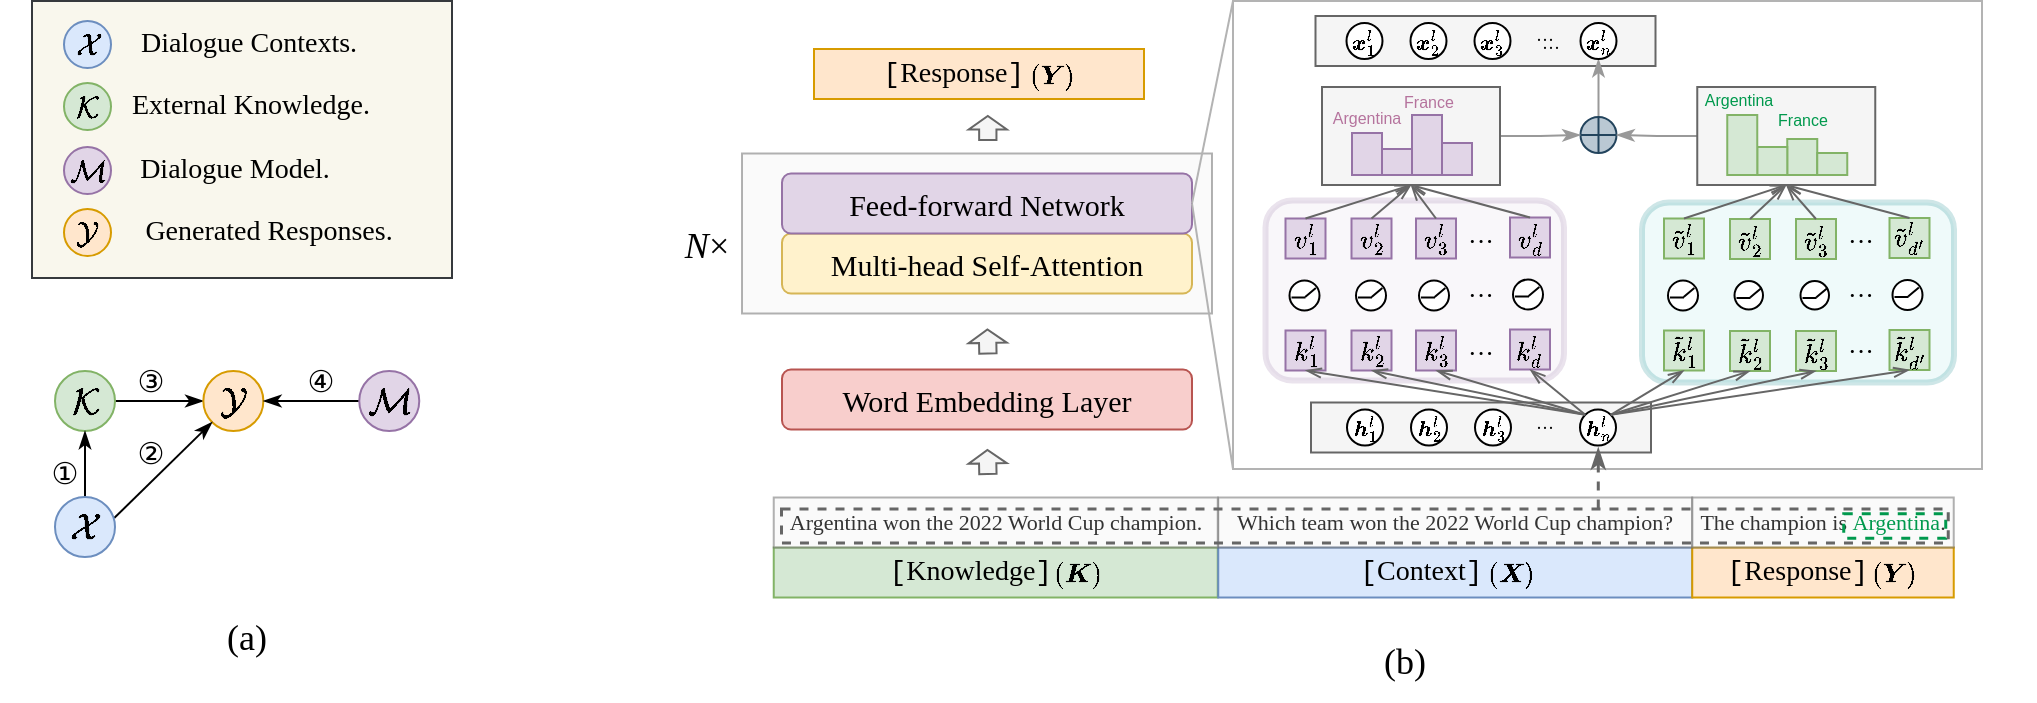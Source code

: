 <mxfile version="21.6.9" type="github">
  <diagram id="rGnRi5jYEAo9KuGM_sZk" name="Page-1">
    <mxGraphModel dx="1060" dy="713" grid="1" gridSize="10" guides="1" tooltips="1" connect="1" arrows="1" fold="1" page="1" pageScale="1" pageWidth="850" pageHeight="1100" math="1" shadow="0">
      <root>
        <mxCell id="0" />
        <mxCell id="1" parent="0" />
        <mxCell id="GQHEzxmw2uMpqQWXIb2g-68" value="" style="rounded=0;whiteSpace=wrap;html=1;fontSize=9;fillColor=#f5f5f5;fontColor=#333333;strokeColor=#666666;" parent="1" vertex="1">
          <mxGeometry x="809.75" y="649" width="170" height="25" as="geometry" />
        </mxCell>
        <mxCell id="1AHJtD8_qgkJWAqxRs4a-183" value="" style="rounded=0;whiteSpace=wrap;html=1;strokeWidth=1;fontFamily=Verdana;fontSize=14;fillColor=none;strokeColor=#B3B3B3;" parent="1" vertex="1">
          <mxGeometry x="768.5" y="641.5" width="374.5" height="234" as="geometry" />
        </mxCell>
        <mxCell id="o2bls5Q18p_dxOcrF1qy-60" value="" style="rounded=1;whiteSpace=wrap;html=1;fontSize=13;fillColor=#e1d5e7;strokeColor=#9673a6;opacity=20;strokeWidth=3;" parent="1" vertex="1">
          <mxGeometry x="784.75" y="741.25" width="149.25" height="90" as="geometry" />
        </mxCell>
        <mxCell id="-v3OjjnUW8kFr06Bp0UY-3" value="" style="rounded=1;whiteSpace=wrap;html=1;fontSize=13;fillColor=#b0e3e6;strokeColor=#0e8088;opacity=20;strokeWidth=3;" parent="1" vertex="1">
          <mxGeometry x="973" y="742.25" width="156" height="90" as="geometry" />
        </mxCell>
        <mxCell id="1AHJtD8_qgkJWAqxRs4a-296" value="" style="rounded=0;whiteSpace=wrap;html=1;strokeWidth=1;fontFamily=Times New Roman;fontSize=15;fillColor=#f9f7ed;strokeColor=#36393d;" parent="1" vertex="1">
          <mxGeometry x="168" y="641.5" width="210" height="138.5" as="geometry" />
        </mxCell>
        <mxCell id="1AHJtD8_qgkJWAqxRs4a-61" style="edgeStyle=none;rounded=0;orthogonalLoop=1;jettySize=auto;html=1;exitX=1;exitY=0.5;exitDx=0;exitDy=0;entryX=0;entryY=0.5;entryDx=0;entryDy=0;endArrow=classicThin;endFill=1;fontSize=17;" parent="1" source="1AHJtD8_qgkJWAqxRs4a-62" target="1AHJtD8_qgkJWAqxRs4a-63" edge="1">
          <mxGeometry relative="1" as="geometry" />
        </mxCell>
        <mxCell id="1AHJtD8_qgkJWAqxRs4a-62" value="$$\mathcal K$$" style="ellipse;whiteSpace=wrap;html=1;aspect=fixed;fontSize=18;fontFamily=Times New Roman;fontStyle=1;fillColor=#d5e8d4;strokeColor=#82b366;" parent="1" vertex="1">
          <mxGeometry x="179.5" y="826.5" width="30" height="30" as="geometry" />
        </mxCell>
        <mxCell id="1AHJtD8_qgkJWAqxRs4a-63" value="$$\mathcal Y$$" style="ellipse;whiteSpace=wrap;html=1;aspect=fixed;fontSize=18;fontFamily=Times New Roman;fontStyle=1;fillColor=#ffe6cc;strokeColor=#d79b00;" parent="1" vertex="1">
          <mxGeometry x="253.68" y="826.5" width="30" height="30" as="geometry" />
        </mxCell>
        <mxCell id="1AHJtD8_qgkJWAqxRs4a-64" style="edgeStyle=none;rounded=0;orthogonalLoop=1;jettySize=auto;html=1;exitX=0;exitY=0.5;exitDx=0;exitDy=0;entryX=1;entryY=0.5;entryDx=0;entryDy=0;endArrow=classicThin;endFill=1;fontSize=17;strokeColor=#000000;" parent="1" source="1AHJtD8_qgkJWAqxRs4a-65" target="1AHJtD8_qgkJWAqxRs4a-63" edge="1">
          <mxGeometry relative="1" as="geometry" />
        </mxCell>
        <mxCell id="1AHJtD8_qgkJWAqxRs4a-65" value="$$\mathcal M$$" style="ellipse;whiteSpace=wrap;html=1;aspect=fixed;fontSize=18;fontFamily=Times New Roman;fontStyle=1;fillColor=#e1d5e7;strokeColor=#9673a6;" parent="1" vertex="1">
          <mxGeometry x="331.63" y="826.5" width="30" height="30" as="geometry" />
        </mxCell>
        <mxCell id="1AHJtD8_qgkJWAqxRs4a-66" style="rounded=0;orthogonalLoop=1;jettySize=auto;html=1;exitX=0.987;exitY=0.351;exitDx=0;exitDy=0;entryX=0;entryY=1;entryDx=0;entryDy=0;endArrow=classicThin;endFill=1;exitPerimeter=0;fontSize=17;" parent="1" source="1AHJtD8_qgkJWAqxRs4a-68" target="1AHJtD8_qgkJWAqxRs4a-63" edge="1">
          <mxGeometry relative="1" as="geometry" />
        </mxCell>
        <mxCell id="1AHJtD8_qgkJWAqxRs4a-67" style="edgeStyle=none;rounded=0;orthogonalLoop=1;jettySize=auto;html=1;exitX=0.5;exitY=0;exitDx=0;exitDy=0;entryX=0.5;entryY=1;entryDx=0;entryDy=0;fontFamily=Georgia;fontSize=17;endArrow=classicThin;endFill=1;fontColor=#FF0000;strokeColor=#000000;" parent="1" source="1AHJtD8_qgkJWAqxRs4a-68" target="1AHJtD8_qgkJWAqxRs4a-62" edge="1">
          <mxGeometry relative="1" as="geometry" />
        </mxCell>
        <mxCell id="1AHJtD8_qgkJWAqxRs4a-68" value="$$\mathcal X$$" style="ellipse;whiteSpace=wrap;html=1;aspect=fixed;fontSize=18;fontFamily=Times New Roman;fontStyle=1;fillColor=#dae8fc;strokeColor=#6c8ebf;" parent="1" vertex="1">
          <mxGeometry x="179.5" y="889.5" width="30" height="30" as="geometry" />
        </mxCell>
        <mxCell id="1AHJtD8_qgkJWAqxRs4a-184" value="" style="rounded=0;whiteSpace=wrap;html=1;shadow=0;glass=0;sketch=0;fillColor=#f5f5f5;fontFamily=Georgia;fontColor=#333333;strokeColor=#666666;opacity=50;strokeWidth=1;" parent="1" vertex="1">
          <mxGeometry x="523" y="717.75" width="235" height="80" as="geometry" />
        </mxCell>
        <mxCell id="1AHJtD8_qgkJWAqxRs4a-185" value="&lt;font style=&quot;font-size: 15px;&quot;&gt;Multi-head Self-Attention&lt;/font&gt;" style="rounded=1;whiteSpace=wrap;html=1;fillColor=#fff2cc;strokeColor=#d6b656;fontSize=15;fontFamily=Tahoma;" parent="1" vertex="1">
          <mxGeometry x="543" y="757.75" width="205" height="30" as="geometry" />
        </mxCell>
        <mxCell id="1AHJtD8_qgkJWAqxRs4a-191" value="&lt;font style=&quot;font-size: 18px;&quot;&gt;&lt;i&gt;N&lt;/i&gt;×&lt;/font&gt;" style="text;html=1;align=center;verticalAlign=middle;resizable=0;points=[];autosize=1;strokeColor=none;fontFamily=Georgia;fontSize=18;" parent="1" vertex="1">
          <mxGeometry x="480" y="744.25" width="50" height="40" as="geometry" />
        </mxCell>
        <mxCell id="1AHJtD8_qgkJWAqxRs4a-194" value="&lt;font style=&quot;font-size: 15px;&quot;&gt;Feed-forward Network&lt;/font&gt;" style="rounded=1;whiteSpace=wrap;html=1;fillColor=#e1d5e7;strokeColor=#9673a6;fontSize=15;fontFamily=Tahoma;" parent="1" vertex="1">
          <mxGeometry x="543" y="727.75" width="205" height="30" as="geometry" />
        </mxCell>
        <mxCell id="1AHJtD8_qgkJWAqxRs4a-195" value="" style="endArrow=none;html=1;rounded=0;fontFamily=Times New Roman;fontSize=17;exitX=1;exitY=0.5;exitDx=0;exitDy=0;strokeColor=#B3B3B3;entryX=0;entryY=0;entryDx=0;entryDy=0;" parent="1" source="1AHJtD8_qgkJWAqxRs4a-194" target="1AHJtD8_qgkJWAqxRs4a-183" edge="1">
          <mxGeometry width="50" height="50" relative="1" as="geometry">
            <mxPoint x="695" y="743.5" as="sourcePoint" />
            <mxPoint x="760" y="624.75" as="targetPoint" />
          </mxGeometry>
        </mxCell>
        <mxCell id="1AHJtD8_qgkJWAqxRs4a-197" value="&lt;font face=&quot;Verdana&quot; style=&quot;font-size: 13px;&quot;&gt;···&lt;/font&gt;" style="text;html=1;align=center;verticalAlign=middle;resizable=0;points=[];autosize=1;strokeColor=none;fillColor=none;fontSize=13;fontFamily=Courier New;" parent="1" vertex="1">
          <mxGeometry x="872" y="747.25" width="40" height="30" as="geometry" />
        </mxCell>
        <mxCell id="1AHJtD8_qgkJWAqxRs4a-198" value="&lt;font face=&quot;Verdana&quot; style=&quot;font-size: 13px;&quot;&gt;···&lt;/font&gt;" style="text;html=1;align=center;verticalAlign=middle;resizable=0;points=[];autosize=1;strokeColor=none;fillColor=none;fontSize=13;fontFamily=Courier New;" parent="1" vertex="1">
          <mxGeometry x="872" y="774.25" width="40" height="30" as="geometry" />
        </mxCell>
        <mxCell id="1AHJtD8_qgkJWAqxRs4a-199" value="&lt;font face=&quot;Verdana&quot; style=&quot;font-size: 13px;&quot;&gt;···&lt;/font&gt;" style="text;html=1;align=center;verticalAlign=middle;resizable=0;points=[];autosize=1;strokeColor=none;fillColor=none;fontSize=13;fontFamily=Courier New;" parent="1" vertex="1">
          <mxGeometry x="872" y="803.25" width="40" height="30" as="geometry" />
        </mxCell>
        <mxCell id="1AHJtD8_qgkJWAqxRs4a-200" value="&lt;span style=&quot;font-size: 13px;&quot;&gt;&lt;font style=&quot;font-size: 13px;&quot;&gt;$$v^l_1$$&lt;/font&gt;&lt;/span&gt;" style="rounded=0;whiteSpace=wrap;html=1;fontFamily=Times New Roman;fontSize=13;fillColor=#e1d5e7;strokeColor=#9673a6;" parent="1" vertex="1">
          <mxGeometry x="794.75" y="750.25" width="20" height="20" as="geometry" />
        </mxCell>
        <mxCell id="1AHJtD8_qgkJWAqxRs4a-201" value="&lt;font style=&quot;font-size: 13px;&quot;&gt;$$k^l_1$$&lt;/font&gt;" style="rounded=0;whiteSpace=wrap;html=1;fontFamily=Times New Roman;fontSize=13;fillColor=#e1d5e7;strokeColor=#9673a6;" parent="1" vertex="1">
          <mxGeometry x="794.75" y="806.25" width="20" height="20" as="geometry" />
        </mxCell>
        <mxCell id="1AHJtD8_qgkJWAqxRs4a-203" value="" style="ellipse;whiteSpace=wrap;html=1;aspect=fixed;fontFamily=Times New Roman;fontSize=13;" parent="1" vertex="1">
          <mxGeometry x="796.75" y="781.25" width="15" height="15" as="geometry" />
        </mxCell>
        <mxCell id="1AHJtD8_qgkJWAqxRs4a-204" value="" style="line;strokeWidth=1;html=1;fontFamily=Times New Roman;fontSize=13;fillColor=none;" parent="1" vertex="1">
          <mxGeometry x="797.75" y="784.75" width="7" height="10" as="geometry" />
        </mxCell>
        <mxCell id="1AHJtD8_qgkJWAqxRs4a-205" value="" style="line;strokeWidth=1;html=1;fontFamily=Times New Roman;fontSize=13;fillColor=none;rotation=-40;" parent="1" vertex="1">
          <mxGeometry x="803.75" y="783.75" width="7" height="7" as="geometry" />
        </mxCell>
        <mxCell id="1AHJtD8_qgkJWAqxRs4a-206" value="&lt;span style=&quot;font-size: 13px;&quot;&gt;&lt;font style=&quot;font-size: 13px;&quot;&gt;$$v^l_2$$&lt;/font&gt;&lt;/span&gt;" style="rounded=0;whiteSpace=wrap;html=1;fontFamily=Times New Roman;fontSize=13;fillColor=#e1d5e7;strokeColor=#9673a6;" parent="1" vertex="1">
          <mxGeometry x="827.75" y="750.25" width="20" height="20" as="geometry" />
        </mxCell>
        <mxCell id="1AHJtD8_qgkJWAqxRs4a-207" value="&lt;font style=&quot;font-size: 13px;&quot;&gt;$$k^l_2$$&lt;/font&gt;" style="rounded=0;whiteSpace=wrap;html=1;fontFamily=Times New Roman;fontSize=13;fillColor=#e1d5e7;strokeColor=#9673a6;" parent="1" vertex="1">
          <mxGeometry x="827.75" y="806.25" width="20" height="20" as="geometry" />
        </mxCell>
        <mxCell id="1AHJtD8_qgkJWAqxRs4a-208" value="" style="ellipse;whiteSpace=wrap;html=1;aspect=fixed;fontFamily=Times New Roman;fontSize=13;" parent="1" vertex="1">
          <mxGeometry x="830" y="781.25" width="15" height="15" as="geometry" />
        </mxCell>
        <mxCell id="1AHJtD8_qgkJWAqxRs4a-209" value="" style="line;strokeWidth=1;html=1;fontFamily=Times New Roman;fontSize=13;fillColor=none;" parent="1" vertex="1">
          <mxGeometry x="831" y="784.75" width="7" height="10" as="geometry" />
        </mxCell>
        <mxCell id="1AHJtD8_qgkJWAqxRs4a-210" value="" style="line;strokeWidth=1;html=1;fontFamily=Times New Roman;fontSize=13;fillColor=none;rotation=-40;" parent="1" vertex="1">
          <mxGeometry x="837" y="783.75" width="7" height="7" as="geometry" />
        </mxCell>
        <mxCell id="1AHJtD8_qgkJWAqxRs4a-216" value="&lt;span style=&quot;font-size: 13px;&quot;&gt;&lt;font style=&quot;font-size: 13px;&quot;&gt;$$v^l_d$$&lt;/font&gt;&lt;/span&gt;" style="rounded=0;whiteSpace=wrap;html=1;fontFamily=Times New Roman;fontSize=13;fillColor=#e1d5e7;strokeColor=#9673a6;" parent="1" vertex="1">
          <mxGeometry x="907" y="749.75" width="20" height="20" as="geometry" />
        </mxCell>
        <mxCell id="1AHJtD8_qgkJWAqxRs4a-217" value="&lt;font style=&quot;font-size: 13px;&quot;&gt;$$k^l_d$$&lt;/font&gt;" style="rounded=0;whiteSpace=wrap;html=1;fontFamily=Times New Roman;fontSize=13;fillColor=#e1d5e7;strokeColor=#9673a6;" parent="1" vertex="1">
          <mxGeometry x="907" y="805.75" width="20" height="20" as="geometry" />
        </mxCell>
        <mxCell id="1AHJtD8_qgkJWAqxRs4a-218" value="" style="ellipse;whiteSpace=wrap;html=1;aspect=fixed;fontFamily=Times New Roman;fontSize=13;" parent="1" vertex="1">
          <mxGeometry x="908.5" y="780.75" width="15" height="15" as="geometry" />
        </mxCell>
        <mxCell id="1AHJtD8_qgkJWAqxRs4a-219" value="" style="line;strokeWidth=1;html=1;fontFamily=Times New Roman;fontSize=13;fillColor=none;" parent="1" vertex="1">
          <mxGeometry x="909.5" y="784.25" width="7" height="10" as="geometry" />
        </mxCell>
        <mxCell id="1AHJtD8_qgkJWAqxRs4a-220" value="" style="line;strokeWidth=1;html=1;fontFamily=Times New Roman;fontSize=13;fillColor=none;rotation=-40;" parent="1" vertex="1">
          <mxGeometry x="915.5" y="783.25" width="7" height="7" as="geometry" />
        </mxCell>
        <mxCell id="1AHJtD8_qgkJWAqxRs4a-196" value="" style="endArrow=none;html=1;rounded=0;fontFamily=Times New Roman;fontSize=17;exitX=1;exitY=0.5;exitDx=0;exitDy=0;sourcePerimeterSpacing=-4;entryX=0;entryY=1;entryDx=0;entryDy=0;strokeColor=#B3B3B3;" parent="1" source="1AHJtD8_qgkJWAqxRs4a-194" target="1AHJtD8_qgkJWAqxRs4a-183" edge="1">
          <mxGeometry width="50" height="50" relative="1" as="geometry">
            <mxPoint x="695" y="734.5" as="sourcePoint" />
            <mxPoint x="760" y="814.75" as="targetPoint" />
          </mxGeometry>
        </mxCell>
        <mxCell id="zV5g6A6bOs3h6iSMPPQw-1" value="&lt;i style=&quot;--tw-border-spacing-x: 0; --tw-border-spacing-y: 0; --tw-translate-x: 0; --tw-translate-y: 0; --tw-rotate: 0; --tw-skew-x: 0; --tw-skew-y: 0; --tw-scale-x: 1; --tw-scale-y: 1; --tw-pan-x: ; --tw-pan-y: ; --tw-pinch-zoom: ; --tw-scroll-snap-strictness: proximity; --tw-ordinal: ; --tw-slashed-zero: ; --tw-numeric-figure: ; --tw-numeric-spacing: ; --tw-numeric-fraction: ; --tw-ring-inset: ; --tw-ring-offset-width: 0px; --tw-ring-offset-color: #fff; --tw-ring-color: rgb(59 130 246 / 0.5); --tw-ring-offset-shadow: 0 0 #0000; --tw-ring-shadow: 0 0 #0000; --tw-shadow: 0 0 #0000; --tw-shadow-colored: 0 0 #0000; --tw-blur: ; --tw-brightness: ; --tw-contrast: ; --tw-grayscale: ; --tw-hue-rotate: ; --tw-invert: ; --tw-saturate: ; --tw-sepia: ; --tw-drop-shadow: ; --tw-backdrop-blur: ; --tw-backdrop-brightness: ; --tw-backdrop-contrast: ; --tw-backdrop-grayscale: ; --tw-backdrop-hue-rotate: ; --tw-backdrop-invert: ; --tw-backdrop-opacity: ; --tw-backdrop-saturate: ; --tw-backdrop-sepia: ; border-color: var(--border-color);&quot;&gt;$$\mathcal M$$&lt;/i&gt;" style="ellipse;whiteSpace=wrap;html=1;aspect=fixed;fontSize=15;fontFamily=Times New Roman;fontStyle=1;fillColor=#e1d5e7;strokeColor=#9673a6;" parent="1" vertex="1">
          <mxGeometry x="184" y="714.5" width="23.5" height="23.5" as="geometry" />
        </mxCell>
        <mxCell id="zV5g6A6bOs3h6iSMPPQw-2" value="&lt;i&gt;$$\mathcal Y$$&lt;/i&gt;" style="ellipse;whiteSpace=wrap;html=1;aspect=fixed;fontSize=15;fontFamily=Times New Roman;fontStyle=1;fillColor=#ffe6cc;strokeColor=#d79b00;" parent="1" vertex="1">
          <mxGeometry x="184" y="745.5" width="23.5" height="23.5" as="geometry" />
        </mxCell>
        <mxCell id="zV5g6A6bOs3h6iSMPPQw-3" value="&lt;i style=&quot;--tw-border-spacing-x: 0; --tw-border-spacing-y: 0; --tw-translate-x: 0; --tw-translate-y: 0; --tw-rotate: 0; --tw-skew-x: 0; --tw-skew-y: 0; --tw-scale-x: 1; --tw-scale-y: 1; --tw-pan-x: ; --tw-pan-y: ; --tw-pinch-zoom: ; --tw-scroll-snap-strictness: proximity; --tw-ordinal: ; --tw-slashed-zero: ; --tw-numeric-figure: ; --tw-numeric-spacing: ; --tw-numeric-fraction: ; --tw-ring-inset: ; --tw-ring-offset-width: 0px; --tw-ring-offset-color: #fff; --tw-ring-color: rgb(59 130 246 / 0.5); --tw-ring-offset-shadow: 0 0 #0000; --tw-ring-shadow: 0 0 #0000; --tw-shadow: 0 0 #0000; --tw-shadow-colored: 0 0 #0000; --tw-blur: ; --tw-brightness: ; --tw-contrast: ; --tw-grayscale: ; --tw-hue-rotate: ; --tw-invert: ; --tw-saturate: ; --tw-sepia: ; --tw-drop-shadow: ; --tw-backdrop-blur: ; --tw-backdrop-brightness: ; --tw-backdrop-contrast: ; --tw-backdrop-grayscale: ; --tw-backdrop-hue-rotate: ; --tw-backdrop-invert: ; --tw-backdrop-opacity: ; --tw-backdrop-saturate: ; --tw-backdrop-sepia: ; border-color: var(--border-color);&quot;&gt;$$\mathcal X$$&lt;/i&gt;" style="ellipse;whiteSpace=wrap;html=1;aspect=fixed;fontSize=15;fontFamily=Times New Roman;fontStyle=1;fillColor=#dae8fc;strokeColor=#6c8ebf;" parent="1" vertex="1">
          <mxGeometry x="184" y="651.5" width="23.5" height="23.5" as="geometry" />
        </mxCell>
        <mxCell id="zV5g6A6bOs3h6iSMPPQw-4" value="&lt;i style=&quot;--tw-border-spacing-x: 0; --tw-border-spacing-y: 0; --tw-translate-x: 0; --tw-translate-y: 0; --tw-rotate: 0; --tw-skew-x: 0; --tw-skew-y: 0; --tw-scale-x: 1; --tw-scale-y: 1; --tw-pan-x: ; --tw-pan-y: ; --tw-pinch-zoom: ; --tw-scroll-snap-strictness: proximity; --tw-ordinal: ; --tw-slashed-zero: ; --tw-numeric-figure: ; --tw-numeric-spacing: ; --tw-numeric-fraction: ; --tw-ring-inset: ; --tw-ring-offset-width: 0px; --tw-ring-offset-color: #fff; --tw-ring-color: rgb(59 130 246 / 0.5); --tw-ring-offset-shadow: 0 0 #0000; --tw-ring-shadow: 0 0 #0000; --tw-shadow: 0 0 #0000; --tw-shadow-colored: 0 0 #0000; --tw-blur: ; --tw-brightness: ; --tw-contrast: ; --tw-grayscale: ; --tw-hue-rotate: ; --tw-invert: ; --tw-saturate: ; --tw-sepia: ; --tw-drop-shadow: ; --tw-backdrop-blur: ; --tw-backdrop-brightness: ; --tw-backdrop-contrast: ; --tw-backdrop-grayscale: ; --tw-backdrop-hue-rotate: ; --tw-backdrop-invert: ; --tw-backdrop-opacity: ; --tw-backdrop-saturate: ; --tw-backdrop-sepia: ; border-color: var(--border-color);&quot;&gt;$$\mathcal K$$&lt;/i&gt;" style="ellipse;whiteSpace=wrap;html=1;aspect=fixed;fontSize=15;fontFamily=Times New Roman;fontStyle=1;fillColor=#d5e8d4;strokeColor=#82b366;" parent="1" vertex="1">
          <mxGeometry x="184" y="682.5" width="23.5" height="23.5" as="geometry" />
        </mxCell>
        <mxCell id="zV5g6A6bOs3h6iSMPPQw-5" value="&lt;span style=&quot;color: rgb(0, 0, 0); font-style: normal; font-variant-ligatures: normal; font-variant-caps: normal; font-weight: 400; letter-spacing: normal; orphans: 2; text-align: left; text-indent: 0px; text-transform: none; widows: 2; word-spacing: 0px; -webkit-text-stroke-width: 0px; text-decoration-thickness: initial; text-decoration-style: initial; text-decoration-color: initial; float: none; font-size: 14px; display: inline !important;&quot;&gt;&lt;font style=&quot;font-size: 14px;&quot;&gt;External Knowledge.&lt;br style=&quot;font-size: 14px;&quot;&gt;&lt;/font&gt;&lt;/span&gt;" style="text;whiteSpace=wrap;html=1;fontSize=14;fontFamily=Georgia;" parent="1" vertex="1">
          <mxGeometry x="215.63" y="679" width="138.37" height="36" as="geometry" />
        </mxCell>
        <mxCell id="zV5g6A6bOs3h6iSMPPQw-6" value="&lt;span style=&quot;text-align: left; font-size: 14px;&quot;&gt;&lt;font style=&quot;font-size: 14px;&quot;&gt;Dialogue Contexts.&lt;/font&gt;&lt;/span&gt;" style="text;html=1;align=center;verticalAlign=middle;resizable=0;points=[];autosize=1;strokeColor=none;fillColor=none;fontSize=14;fontFamily=Georgia;" parent="1" vertex="1">
          <mxGeometry x="205.63" y="648.25" width="140" height="30" as="geometry" />
        </mxCell>
        <mxCell id="zV5g6A6bOs3h6iSMPPQw-7" value="&lt;div style=&quot;border-color: var(--border-color); text-align: left; font-size: 14px;&quot;&gt;&lt;span style=&quot;border-color: var(--border-color); background-color: initial; font-size: 14px;&quot;&gt;&lt;font style=&quot;font-size: 14px;&quot;&gt;Dialogue Model.&lt;/font&gt;&lt;/span&gt;&lt;/div&gt;" style="text;html=1;align=center;verticalAlign=middle;resizable=0;points=[];autosize=1;strokeColor=none;fillColor=none;fontSize=14;fontFamily=Georgia;" parent="1" vertex="1">
          <mxGeometry x="204" y="711.25" width="130" height="30" as="geometry" />
        </mxCell>
        <mxCell id="zV5g6A6bOs3h6iSMPPQw-8" value="&lt;span style=&quot;text-align: left; font-size: 14px;&quot;&gt;&lt;font style=&quot;font-size: 14px;&quot;&gt;Generated Responses.&lt;/font&gt;&lt;/span&gt;" style="text;html=1;align=center;verticalAlign=middle;resizable=0;points=[];autosize=1;strokeColor=none;fillColor=none;fontSize=14;fontFamily=Georgia;" parent="1" vertex="1">
          <mxGeometry x="205.63" y="742" width="160" height="30" as="geometry" />
        </mxCell>
        <mxCell id="o2bls5Q18p_dxOcrF1qy-1" value="&lt;font face=&quot;Tahoma&quot;&gt;(a)&lt;/font&gt;" style="text;html=1;align=center;verticalAlign=middle;resizable=0;points=[];autosize=1;strokeColor=none;fillColor=none;fontSize=18;fontFamily=Georgia;" parent="1" vertex="1">
          <mxGeometry x="249.51" y="940" width="50" height="40" as="geometry" />
        </mxCell>
        <mxCell id="o2bls5Q18p_dxOcrF1qy-2" value="&lt;font face=&quot;Tahoma&quot;&gt;(b)&lt;/font&gt;" style="text;html=1;align=center;verticalAlign=middle;resizable=0;points=[];autosize=1;strokeColor=none;fillColor=none;fontSize=18;fontFamily=Georgia;" parent="1" vertex="1">
          <mxGeometry x="829" y="951.5" width="50" height="40" as="geometry" />
        </mxCell>
        <mxCell id="o2bls5Q18p_dxOcrF1qy-13" value="&lt;font style=&quot;font-size: 15px;&quot;&gt;Word Embedding Layer&lt;/font&gt;" style="rounded=1;whiteSpace=wrap;html=1;fillColor=#f8cecc;strokeColor=#b85450;fontSize=15;fontFamily=Tahoma;" parent="1" vertex="1">
          <mxGeometry x="543" y="825.75" width="205" height="30" as="geometry" />
        </mxCell>
        <mxCell id="o2bls5Q18p_dxOcrF1qy-24" value="" style="shape=flexArrow;endArrow=classic;html=1;rounded=0;fontFamily=Georgia;fontSize=15;width=8.649;endSize=1.906;endWidth=9.412;fillColor=#f5f5f5;strokeColor=#666666;" parent="1" edge="1">
          <mxGeometry width="50" height="50" relative="1" as="geometry">
            <mxPoint x="645.96" y="878.5" as="sourcePoint" />
            <mxPoint x="645.7" y="865.5" as="targetPoint" />
          </mxGeometry>
        </mxCell>
        <mxCell id="o2bls5Q18p_dxOcrF1qy-37" value="&lt;font face=&quot;Verdana&quot; style=&quot;font-size: 13px;&quot;&gt;···&lt;/font&gt;" style="text;html=1;align=center;verticalAlign=middle;resizable=0;points=[];autosize=1;strokeColor=none;fillColor=none;fontSize=13;fontFamily=Courier New;" parent="1" vertex="1">
          <mxGeometry x="1062.25" y="746.5" width="40" height="30" as="geometry" />
        </mxCell>
        <mxCell id="o2bls5Q18p_dxOcrF1qy-38" value="&lt;font face=&quot;Verdana&quot; style=&quot;font-size: 13px;&quot;&gt;···&lt;/font&gt;" style="text;html=1;align=center;verticalAlign=middle;resizable=0;points=[];autosize=1;strokeColor=none;fillColor=none;fontSize=13;fontFamily=Courier New;" parent="1" vertex="1">
          <mxGeometry x="1062.25" y="774" width="40" height="30" as="geometry" />
        </mxCell>
        <mxCell id="o2bls5Q18p_dxOcrF1qy-39" value="&lt;font face=&quot;Verdana&quot; style=&quot;font-size: 13px;&quot;&gt;···&lt;/font&gt;" style="text;html=1;align=center;verticalAlign=middle;resizable=0;points=[];autosize=1;strokeColor=none;fillColor=none;fontSize=13;fontFamily=Courier New;" parent="1" vertex="1">
          <mxGeometry x="1062.25" y="802" width="40" height="30" as="geometry" />
        </mxCell>
        <mxCell id="o2bls5Q18p_dxOcrF1qy-40" value="&lt;span style=&quot;font-size: 13px;&quot;&gt;&lt;font style=&quot;font-size: 13px;&quot;&gt;$${\tilde v}^l_1$$&lt;/font&gt;&lt;/span&gt;" style="rounded=0;whiteSpace=wrap;html=1;fontFamily=Times New Roman;fontSize=13;fillColor=#d5e8d4;strokeColor=#82b366;" parent="1" vertex="1">
          <mxGeometry x="984" y="750.25" width="20" height="20" as="geometry" />
        </mxCell>
        <mxCell id="o2bls5Q18p_dxOcrF1qy-41" value="&lt;font style=&quot;font-size: 13px;&quot;&gt;$$\tilde k^l_1$$&lt;/font&gt;" style="rounded=0;whiteSpace=wrap;html=1;fontFamily=Times New Roman;fontSize=13;fillColor=#d5e8d4;strokeColor=#82b366;" parent="1" vertex="1">
          <mxGeometry x="984" y="806.25" width="20" height="20" as="geometry" />
        </mxCell>
        <mxCell id="o2bls5Q18p_dxOcrF1qy-42" value="" style="ellipse;whiteSpace=wrap;html=1;aspect=fixed;fontFamily=Times New Roman;fontSize=13;" parent="1" vertex="1">
          <mxGeometry x="986" y="781.25" width="15" height="15" as="geometry" />
        </mxCell>
        <mxCell id="o2bls5Q18p_dxOcrF1qy-43" value="" style="line;strokeWidth=1;html=1;fontFamily=Times New Roman;fontSize=13;fillColor=none;" parent="1" vertex="1">
          <mxGeometry x="987" y="784.75" width="7" height="10" as="geometry" />
        </mxCell>
        <mxCell id="o2bls5Q18p_dxOcrF1qy-44" value="" style="line;strokeWidth=1;html=1;fontFamily=Times New Roman;fontSize=13;fillColor=none;rotation=-40;" parent="1" vertex="1">
          <mxGeometry x="993" y="783.75" width="7" height="7" as="geometry" />
        </mxCell>
        <mxCell id="o2bls5Q18p_dxOcrF1qy-45" value="&lt;span style=&quot;font-size: 13px;&quot;&gt;&lt;font style=&quot;font-size: 13px;&quot;&gt;$${\tilde v}^l_2$$&lt;/font&gt;&lt;/span&gt;" style="rounded=0;whiteSpace=wrap;html=1;fontFamily=Times New Roman;fontSize=13;fillColor=#d5e8d4;strokeColor=#82b366;" parent="1" vertex="1">
          <mxGeometry x="1017" y="750.5" width="20" height="20" as="geometry" />
        </mxCell>
        <mxCell id="o2bls5Q18p_dxOcrF1qy-46" value="&lt;font style=&quot;font-size: 13px;&quot;&gt;$$\tilde k^l_2$$&lt;/font&gt;" style="rounded=0;whiteSpace=wrap;html=1;fontFamily=Times New Roman;fontSize=13;fillColor=#d5e8d4;strokeColor=#82b366;" parent="1" vertex="1">
          <mxGeometry x="1017" y="806.5" width="20" height="20" as="geometry" />
        </mxCell>
        <mxCell id="o2bls5Q18p_dxOcrF1qy-47" value="" style="ellipse;whiteSpace=wrap;html=1;aspect=fixed;fontFamily=Times New Roman;fontSize=13;" parent="1" vertex="1">
          <mxGeometry x="1019.25" y="781.5" width="14.25" height="14.25" as="geometry" />
        </mxCell>
        <mxCell id="o2bls5Q18p_dxOcrF1qy-48" value="" style="line;strokeWidth=1;html=1;fontFamily=Times New Roman;fontSize=13;fillColor=none;" parent="1" vertex="1">
          <mxGeometry x="1020.25" y="785" width="7" height="10" as="geometry" />
        </mxCell>
        <mxCell id="o2bls5Q18p_dxOcrF1qy-49" value="" style="line;strokeWidth=1;html=1;fontFamily=Times New Roman;fontSize=13;fillColor=none;rotation=-40;" parent="1" vertex="1">
          <mxGeometry x="1026.25" y="784" width="7" height="7" as="geometry" />
        </mxCell>
        <mxCell id="o2bls5Q18p_dxOcrF1qy-55" value="&lt;span style=&quot;font-size: 13px;&quot;&gt;&lt;font style=&quot;font-size: 13px;&quot;&gt;$$\tilde v^l_{d^\prime}$$&lt;/font&gt;&lt;/span&gt;" style="rounded=0;whiteSpace=wrap;html=1;fontFamily=Times New Roman;fontSize=13;fillColor=#d5e8d4;strokeColor=#82b366;" parent="1" vertex="1">
          <mxGeometry x="1096.75" y="750" width="20" height="20" as="geometry" />
        </mxCell>
        <mxCell id="o2bls5Q18p_dxOcrF1qy-56" value="&lt;font style=&quot;font-size: 13px;&quot;&gt;$$\tilde k^l_{d^\prime}$$&lt;/font&gt;" style="rounded=0;whiteSpace=wrap;html=1;fontFamily=Times New Roman;fontSize=13;fillColor=#d5e8d4;strokeColor=#82b366;" parent="1" vertex="1">
          <mxGeometry x="1096.75" y="806" width="20" height="20" as="geometry" />
        </mxCell>
        <mxCell id="o2bls5Q18p_dxOcrF1qy-57" value="" style="ellipse;whiteSpace=wrap;html=1;aspect=fixed;fontFamily=Times New Roman;fontSize=13;" parent="1" vertex="1">
          <mxGeometry x="1098.25" y="781" width="15" height="15" as="geometry" />
        </mxCell>
        <mxCell id="o2bls5Q18p_dxOcrF1qy-58" value="" style="line;strokeWidth=1;html=1;fontFamily=Times New Roman;fontSize=13;fillColor=none;" parent="1" vertex="1">
          <mxGeometry x="1099.25" y="784.5" width="7" height="10" as="geometry" />
        </mxCell>
        <mxCell id="o2bls5Q18p_dxOcrF1qy-59" value="" style="line;strokeWidth=1;html=1;fontFamily=Times New Roman;fontSize=13;fillColor=none;rotation=-40;" parent="1" vertex="1">
          <mxGeometry x="1105.25" y="783.5" width="7" height="7" as="geometry" />
        </mxCell>
        <mxCell id="o2bls5Q18p_dxOcrF1qy-64" value="" style="shape=flexArrow;endArrow=classic;html=1;rounded=0;fontFamily=Georgia;fontSize=15;width=8.649;endSize=1.906;endWidth=9.412;fillColor=#f5f5f5;strokeColor=#666666;" parent="1" edge="1">
          <mxGeometry width="50" height="50" relative="1" as="geometry">
            <mxPoint x="645.96" y="818.25" as="sourcePoint" />
            <mxPoint x="645.7" y="805.25" as="targetPoint" />
          </mxGeometry>
        </mxCell>
        <mxCell id="o2bls5Q18p_dxOcrF1qy-65" value="" style="shape=flexArrow;endArrow=classic;html=1;rounded=0;fontFamily=Georgia;fontSize=15;width=8.649;endSize=1.906;endWidth=9.412;fillColor=#f5f5f5;strokeColor=#666666;" parent="1" edge="1">
          <mxGeometry width="50" height="50" relative="1" as="geometry">
            <mxPoint x="645.9" y="711.5" as="sourcePoint" />
            <mxPoint x="645.9" y="698.5" as="targetPoint" />
          </mxGeometry>
        </mxCell>
        <mxCell id="CE-3SqYxjU-QbydAG7AP-39" style="edgeStyle=orthogonalEdgeStyle;rounded=0;orthogonalLoop=1;jettySize=auto;html=1;exitX=0.5;exitY=0;exitDx=0;exitDy=0;entryX=0.5;entryY=1;entryDx=0;entryDy=0;endArrow=classicThin;endFill=1;strokeColor=#999999;" parent="1" source="o2bls5Q18p_dxOcrF1qy-79" target="U2_thxNx-trF02SfiVUL-5" edge="1">
          <mxGeometry relative="1" as="geometry" />
        </mxCell>
        <mxCell id="o2bls5Q18p_dxOcrF1qy-79" value="" style="shape=orEllipse;perimeter=ellipsePerimeter;whiteSpace=wrap;html=1;backgroundOutline=1;fillColor=#bac8d3;strokeColor=#23445d;fontSize=13;" parent="1" vertex="1">
          <mxGeometry x="942.25" y="699.5" width="18" height="18" as="geometry" />
        </mxCell>
        <mxCell id="o2bls5Q18p_dxOcrF1qy-83" value="" style="rounded=0;whiteSpace=wrap;html=1;fontSize=9;fillColor=#f5f5f5;fontColor=#333333;strokeColor=#666666;" parent="1" vertex="1">
          <mxGeometry x="807.5" y="842.25" width="170" height="25" as="geometry" />
        </mxCell>
        <mxCell id="o2bls5Q18p_dxOcrF1qy-107" value="&lt;font style=&quot;font-size: 9px;&quot;&gt;$$\boldsymbol h_1^l$$&lt;/font&gt;" style="ellipse;whiteSpace=wrap;html=1;aspect=fixed;fontSize=9;" parent="1" vertex="1">
          <mxGeometry x="825.5" y="845.75" width="18" height="18" as="geometry" />
        </mxCell>
        <mxCell id="o2bls5Q18p_dxOcrF1qy-109" value="&lt;font style=&quot;font-size: 9px;&quot;&gt;$$\boldsymbol h_2^l$$&lt;/font&gt;" style="ellipse;whiteSpace=wrap;html=1;aspect=fixed;fontSize=9;" parent="1" vertex="1">
          <mxGeometry x="857.5" y="845.75" width="18" height="18" as="geometry" />
        </mxCell>
        <mxCell id="GQHEzxmw2uMpqQWXIb2g-16" style="rounded=0;orthogonalLoop=1;jettySize=auto;html=1;exitX=0;exitY=0;exitDx=0;exitDy=0;entryX=0.5;entryY=1;entryDx=0;entryDy=0;endArrow=openThin;endFill=0;strokeColor=#666666;" parent="1" source="o2bls5Q18p_dxOcrF1qy-110" target="1AHJtD8_qgkJWAqxRs4a-207" edge="1">
          <mxGeometry relative="1" as="geometry" />
        </mxCell>
        <mxCell id="GQHEzxmw2uMpqQWXIb2g-17" style="rounded=0;orthogonalLoop=1;jettySize=auto;html=1;exitX=0;exitY=0;exitDx=0;exitDy=0;entryX=0.5;entryY=1;entryDx=0;entryDy=0;strokeColor=#666666;endArrow=openThin;endFill=0;" parent="1" source="o2bls5Q18p_dxOcrF1qy-110" target="1AHJtD8_qgkJWAqxRs4a-217" edge="1">
          <mxGeometry relative="1" as="geometry" />
        </mxCell>
        <mxCell id="GQHEzxmw2uMpqQWXIb2g-18" style="rounded=0;orthogonalLoop=1;jettySize=auto;html=1;exitX=1;exitY=0;exitDx=0;exitDy=0;entryX=0.5;entryY=1;entryDx=0;entryDy=0;endArrow=openThin;endFill=0;strokeColor=#666666;" parent="1" source="o2bls5Q18p_dxOcrF1qy-110" target="o2bls5Q18p_dxOcrF1qy-41" edge="1">
          <mxGeometry relative="1" as="geometry" />
        </mxCell>
        <mxCell id="o2bls5Q18p_dxOcrF1qy-110" value="&lt;font style=&quot;font-size: 9px;&quot;&gt;$$\boldsymbol h_n^l$$&lt;/font&gt;" style="ellipse;whiteSpace=wrap;html=1;aspect=fixed;fontSize=9;" parent="1" vertex="1">
          <mxGeometry x="942" y="845.75" width="18" height="18" as="geometry" />
        </mxCell>
        <mxCell id="o2bls5Q18p_dxOcrF1qy-111" value="&lt;font style=&quot;font-size: 9px;&quot;&gt;$$\boldsymbol h_3^l$$&lt;/font&gt;" style="ellipse;whiteSpace=wrap;html=1;aspect=fixed;fontSize=9;" parent="1" vertex="1">
          <mxGeometry x="889.5" y="845.75" width="18" height="18" as="geometry" />
        </mxCell>
        <mxCell id="o2bls5Q18p_dxOcrF1qy-112" value="&lt;font face=&quot;Verdana&quot; style=&quot;font-size: 9px;&quot;&gt;···&lt;/font&gt;" style="text;html=1;align=center;verticalAlign=middle;resizable=0;points=[];autosize=1;strokeColor=none;fillColor=none;fontSize=9;fontFamily=Courier New;" parent="1" vertex="1">
          <mxGeometry x="908.5" y="839.75" width="30" height="30" as="geometry" />
        </mxCell>
        <mxCell id="o2bls5Q18p_dxOcrF1qy-118" value="&lt;font face=&quot;Verdana&quot; style=&quot;font-size: 9px;&quot;&gt;···&lt;/font&gt;" style="text;html=1;align=center;verticalAlign=middle;resizable=0;points=[];autosize=1;strokeColor=none;fillColor=none;fontSize=9;fontFamily=Courier New;" parent="1" vertex="1">
          <mxGeometry x="912.25" y="649.5" width="30" height="30" as="geometry" />
        </mxCell>
        <mxCell id="HkuKFEnehhObNIfz7tYE-1" value="&lt;font style=&quot;font-size: 15px;&quot;&gt;①&lt;/font&gt;" style="text;html=1;align=center;verticalAlign=middle;resizable=0;points=[];autosize=1;strokeColor=none;fillColor=none;fontColor=#000000;labelBackgroundColor=default;" parent="1" vertex="1">
          <mxGeometry x="164" y="861.5" width="40" height="30" as="geometry" />
        </mxCell>
        <mxCell id="HkuKFEnehhObNIfz7tYE-2" value="&lt;font style=&quot;font-size: 15px;&quot;&gt;②&lt;/font&gt;" style="text;html=1;align=center;verticalAlign=middle;resizable=0;points=[];autosize=1;strokeColor=none;fillColor=none;" parent="1" vertex="1">
          <mxGeometry x="206.63" y="851.75" width="40" height="30" as="geometry" />
        </mxCell>
        <mxCell id="HkuKFEnehhObNIfz7tYE-3" value="&lt;font style=&quot;font-size: 15px;&quot;&gt;③&lt;/font&gt;" style="text;html=1;align=center;verticalAlign=middle;resizable=0;points=[];autosize=1;strokeColor=none;fillColor=none;" parent="1" vertex="1">
          <mxGeometry x="206.63" y="816" width="40" height="30" as="geometry" />
        </mxCell>
        <mxCell id="HkuKFEnehhObNIfz7tYE-4" value="&lt;font style=&quot;font-size: 15px;&quot;&gt;④&lt;/font&gt;" style="text;html=1;align=center;verticalAlign=middle;resizable=0;points=[];autosize=1;strokeColor=none;fillColor=none;fontColor=#000000;labelBackgroundColor=default;" parent="1" vertex="1">
          <mxGeometry x="291.63" y="816" width="40" height="30" as="geometry" />
        </mxCell>
        <mxCell id="U2_thxNx-trF02SfiVUL-3" value="&lt;font style=&quot;font-size: 9px;&quot;&gt;$$\boldsymbol x_1^l$$&lt;/font&gt;" style="ellipse;whiteSpace=wrap;html=1;aspect=fixed;fontSize=9;" parent="1" vertex="1">
          <mxGeometry x="825.25" y="652.5" width="18" height="18" as="geometry" />
        </mxCell>
        <mxCell id="U2_thxNx-trF02SfiVUL-4" value="&lt;font style=&quot;font-size: 9px;&quot;&gt;$$\boldsymbol x_2^l$$&lt;/font&gt;" style="ellipse;whiteSpace=wrap;html=1;aspect=fixed;fontSize=9;" parent="1" vertex="1">
          <mxGeometry x="857.25" y="652.5" width="18" height="18" as="geometry" />
        </mxCell>
        <mxCell id="U2_thxNx-trF02SfiVUL-5" value="&lt;font style=&quot;font-size: 9px;&quot;&gt;$$\boldsymbol x_n^l$$&lt;/font&gt;" style="ellipse;whiteSpace=wrap;html=1;aspect=fixed;fontSize=9;" parent="1" vertex="1">
          <mxGeometry x="942.25" y="652.5" width="18" height="18" as="geometry" />
        </mxCell>
        <mxCell id="U2_thxNx-trF02SfiVUL-6" value="&lt;font style=&quot;font-size: 9px;&quot;&gt;$$\boldsymbol x_3^l$$&lt;/font&gt;" style="ellipse;whiteSpace=wrap;html=1;aspect=fixed;fontSize=9;" parent="1" vertex="1">
          <mxGeometry x="889.25" y="652.5" width="18" height="18" as="geometry" />
        </mxCell>
        <mxCell id="U2_thxNx-trF02SfiVUL-7" value="&lt;font face=&quot;Verdana&quot; style=&quot;font-size: 9px;&quot;&gt;···&lt;/font&gt;" style="text;html=1;align=center;verticalAlign=middle;resizable=0;points=[];autosize=1;strokeColor=none;fillColor=none;fontSize=9;fontFamily=Courier New;" parent="1" vertex="1">
          <mxGeometry x="908.75" y="645.5" width="30" height="30" as="geometry" />
        </mxCell>
        <mxCell id="GQHEzxmw2uMpqQWXIb2g-7" value="&lt;span style=&quot;font-size: 14px;&quot;&gt;[&lt;span style=&quot;font-size: 14px;&quot;&gt;&lt;font face=&quot;Times New Roman&quot; style=&quot;font-size: 14px;&quot;&gt;Knowledge&lt;/font&gt;&lt;/span&gt;]&amp;nbsp; &amp;nbsp;&lt;/span&gt;" style="rounded=0;whiteSpace=wrap;html=1;fontSize=14;fontFamily=Courier New;fillColor=#d5e8d4;strokeColor=#82b366;fontStyle=0" parent="1" vertex="1">
          <mxGeometry x="538.87" y="914.75" width="222" height="25" as="geometry" />
        </mxCell>
        <mxCell id="GQHEzxmw2uMpqQWXIb2g-8" value="[&lt;span style=&quot;font-size: 14px;&quot;&gt;&lt;font face=&quot;Times New Roman&quot; style=&quot;font-size: 14px;&quot;&gt;Context&lt;/font&gt;&lt;/span&gt;]&amp;nbsp; &amp;nbsp;&amp;nbsp;" style="rounded=0;whiteSpace=wrap;html=1;fontSize=14;fontFamily=Courier New;fillColor=#dae8fc;strokeColor=#6c8ebf;fontStyle=0" parent="1" vertex="1">
          <mxGeometry x="761.12" y="914.75" width="237" height="25" as="geometry" />
        </mxCell>
        <mxCell id="GQHEzxmw2uMpqQWXIb2g-9" value="[&lt;span style=&quot;font-size: 14px;&quot;&gt;&lt;font face=&quot;Times New Roman&quot; style=&quot;font-size: 14px;&quot;&gt;Response&lt;/font&gt;&lt;/span&gt;]&amp;nbsp; &amp;nbsp;" style="rounded=0;whiteSpace=wrap;html=1;fontSize=14;fontFamily=Courier New;fillColor=#ffe6cc;strokeColor=#d79b00;fontStyle=0" parent="1" vertex="1">
          <mxGeometry x="998.12" y="914.75" width="130.75" height="25" as="geometry" />
        </mxCell>
        <mxCell id="o2bls5Q18p_dxOcrF1qy-7" value="&lt;i style=&quot;--tw-border-spacing-x: 0; --tw-border-spacing-y: 0; --tw-translate-x: 0; --tw-translate-y: 0; --tw-rotate: 0; --tw-skew-x: 0; --tw-skew-y: 0; --tw-scale-x: 1; --tw-scale-y: 1; --tw-pan-x: ; --tw-pan-y: ; --tw-pinch-zoom: ; --tw-scroll-snap-strictness: proximity; --tw-ordinal: ; --tw-slashed-zero: ; --tw-numeric-figure: ; --tw-numeric-spacing: ; --tw-numeric-fraction: ; --tw-ring-inset: ; --tw-ring-offset-width: 0px; --tw-ring-offset-color: #fff; --tw-ring-color: rgb(59 130 246 / 0.5); --tw-ring-offset-shadow: 0 0 #0000; --tw-ring-shadow: 0 0 #0000; --tw-shadow: 0 0 #0000; --tw-shadow-colored: 0 0 #0000; --tw-blur: ; --tw-brightness: ; --tw-contrast: ; --tw-grayscale: ; --tw-hue-rotate: ; --tw-invert: ; --tw-saturate: ; --tw-sepia: ; --tw-drop-shadow: ; --tw-backdrop-blur: ; --tw-backdrop-brightness: ; --tw-backdrop-contrast: ; --tw-backdrop-grayscale: ; --tw-backdrop-hue-rotate: ; --tw-backdrop-invert: ; --tw-backdrop-opacity: ; --tw-backdrop-saturate: ; --tw-backdrop-sepia: ; border-color: var(--border-color); font-family: &amp;quot;Times New Roman&amp;quot;; font-weight: 700;&quot;&gt;&lt;font style=&quot;font-size: 13px;&quot;&gt;$$(\boldsymbol K)$$&lt;/font&gt;&lt;/i&gt;" style="text;html=1;align=center;verticalAlign=middle;resizable=0;points=[];autosize=1;strokeColor=none;fillColor=none;" parent="1" vertex="1">
          <mxGeometry x="625.87" y="912.25" width="130" height="30" as="geometry" />
        </mxCell>
        <mxCell id="o2bls5Q18p_dxOcrF1qy-8" value="&lt;i style=&quot;--tw-border-spacing-x: 0; --tw-border-spacing-y: 0; --tw-translate-x: 0; --tw-translate-y: 0; --tw-rotate: 0; --tw-skew-x: 0; --tw-skew-y: 0; --tw-scale-x: 1; --tw-scale-y: 1; --tw-pan-x: ; --tw-pan-y: ; --tw-pinch-zoom: ; --tw-scroll-snap-strictness: proximity; --tw-ordinal: ; --tw-slashed-zero: ; --tw-numeric-figure: ; --tw-numeric-spacing: ; --tw-numeric-fraction: ; --tw-ring-inset: ; --tw-ring-offset-width: 0px; --tw-ring-offset-color: #fff; --tw-ring-color: rgb(59 130 246 / 0.5); --tw-ring-offset-shadow: 0 0 #0000; --tw-ring-shadow: 0 0 #0000; --tw-shadow: 0 0 #0000; --tw-shadow-colored: 0 0 #0000; --tw-blur: ; --tw-brightness: ; --tw-contrast: ; --tw-grayscale: ; --tw-hue-rotate: ; --tw-invert: ; --tw-saturate: ; --tw-sepia: ; --tw-drop-shadow: ; --tw-backdrop-blur: ; --tw-backdrop-brightness: ; --tw-backdrop-contrast: ; --tw-backdrop-grayscale: ; --tw-backdrop-hue-rotate: ; --tw-backdrop-invert: ; --tw-backdrop-opacity: ; --tw-backdrop-saturate: ; --tw-backdrop-sepia: ; border-color: var(--border-color); font-family: &amp;quot;Times New Roman&amp;quot;; font-weight: 700;&quot;&gt;&lt;font style=&quot;font-size: 13px;&quot;&gt;$$(\boldsymbol X)$$&lt;/font&gt;&lt;/i&gt;" style="text;html=1;align=center;verticalAlign=middle;resizable=0;points=[];autosize=1;strokeColor=none;fillColor=none;" parent="1" vertex="1">
          <mxGeometry x="842.37" y="912.25" width="130" height="30" as="geometry" />
        </mxCell>
        <mxCell id="o2bls5Q18p_dxOcrF1qy-9" value="&lt;i style=&quot;--tw-border-spacing-x: 0; --tw-border-spacing-y: 0; --tw-translate-x: 0; --tw-translate-y: 0; --tw-rotate: 0; --tw-skew-x: 0; --tw-skew-y: 0; --tw-scale-x: 1; --tw-scale-y: 1; --tw-pan-x: ; --tw-pan-y: ; --tw-pinch-zoom: ; --tw-scroll-snap-strictness: proximity; --tw-ordinal: ; --tw-slashed-zero: ; --tw-numeric-figure: ; --tw-numeric-spacing: ; --tw-numeric-fraction: ; --tw-ring-inset: ; --tw-ring-offset-width: 0px; --tw-ring-offset-color: #fff; --tw-ring-color: rgb(59 130 246 / 0.5); --tw-ring-offset-shadow: 0 0 #0000; --tw-ring-shadow: 0 0 #0000; --tw-shadow: 0 0 #0000; --tw-shadow-colored: 0 0 #0000; --tw-blur: ; --tw-brightness: ; --tw-contrast: ; --tw-grayscale: ; --tw-hue-rotate: ; --tw-invert: ; --tw-saturate: ; --tw-sepia: ; --tw-drop-shadow: ; --tw-backdrop-blur: ; --tw-backdrop-brightness: ; --tw-backdrop-contrast: ; --tw-backdrop-grayscale: ; --tw-backdrop-hue-rotate: ; --tw-backdrop-invert: ; --tw-backdrop-opacity: ; --tw-backdrop-saturate: ; --tw-backdrop-sepia: ; border-color: var(--border-color); font-family: &amp;quot;Times New Roman&amp;quot;; font-weight: 700;&quot;&gt;&lt;font style=&quot;font-size: 13px;&quot;&gt;$$(\boldsymbol&amp;nbsp; Y)$$&lt;/font&gt;&lt;/i&gt;" style="text;html=1;align=center;verticalAlign=middle;resizable=0;points=[];autosize=1;strokeColor=none;fillColor=none;" parent="1" vertex="1">
          <mxGeometry x="1029.12" y="912.25" width="140" height="30" as="geometry" />
        </mxCell>
        <mxCell id="GQHEzxmw2uMpqQWXIb2g-10" value="&lt;font face=&quot;Times New Roman&quot; style=&quot;font-size: 11px;&quot;&gt;Which team won the 2022 World Cup champion?&lt;/font&gt;" style="rounded=0;whiteSpace=wrap;html=1;fontSize=14;fontFamily=Courier New;fillColor=#f5f5f5;strokeColor=#666666;fontStyle=0;fontColor=#333333;opacity=50;" parent="1" vertex="1">
          <mxGeometry x="761.12" y="889.75" width="237" height="25" as="geometry" />
        </mxCell>
        <mxCell id="GQHEzxmw2uMpqQWXIb2g-11" value="&lt;font face=&quot;Times New Roman&quot; style=&quot;font-size: 11px;&quot;&gt;&lt;font style=&quot;font-size: 11px;&quot;&gt;The champion is&amp;nbsp;&lt;/font&gt;&lt;font style=&quot;font-size: 11px;&quot;&gt;&lt;font style=&quot;font-size: 11px;&quot; color=&quot;#00994d&quot;&gt;Argentina&lt;/font&gt;.&lt;/font&gt;&lt;/font&gt;" style="rounded=0;whiteSpace=wrap;html=1;fontSize=14;fontFamily=Courier New;fillColor=#f5f5f5;strokeColor=#666666;fontStyle=0;fontColor=#333333;opacity=50;" parent="1" vertex="1">
          <mxGeometry x="998.12" y="889.75" width="130.75" height="25" as="geometry" />
        </mxCell>
        <mxCell id="GQHEzxmw2uMpqQWXIb2g-12" value="&lt;font face=&quot;Times New Roman&quot; style=&quot;font-size: 11px;&quot;&gt;Argentina won the 2022 World Cup champion.&lt;/font&gt;" style="rounded=0;whiteSpace=wrap;html=1;fontSize=14;fontFamily=Courier New;fillColor=#f5f5f5;strokeColor=#666666;fontStyle=0;fontColor=#333333;opacity=50;" parent="1" vertex="1">
          <mxGeometry x="538.87" y="889.75" width="222" height="25" as="geometry" />
        </mxCell>
        <mxCell id="GQHEzxmw2uMpqQWXIb2g-13" value="" style="rounded=0;whiteSpace=wrap;html=1;gradientColor=none;fillColor=none;strokeColor=#00994D;strokeWidth=1.5;dashed=1;" parent="1" vertex="1">
          <mxGeometry x="1073.62" y="897.63" width="51" height="12.25" as="geometry" />
        </mxCell>
        <mxCell id="GQHEzxmw2uMpqQWXIb2g-14" value="" style="endArrow=openThin;html=1;rounded=0;entryX=0.5;entryY=1;entryDx=0;entryDy=0;exitX=0;exitY=0;exitDx=0;exitDy=0;strokeColor=#666666;endFill=0;" parent="1" source="o2bls5Q18p_dxOcrF1qy-110" target="1AHJtD8_qgkJWAqxRs4a-201" edge="1">
          <mxGeometry width="50" height="50" relative="1" as="geometry">
            <mxPoint x="864" y="776.75" as="sourcePoint" />
            <mxPoint x="914" y="726.75" as="targetPoint" />
          </mxGeometry>
        </mxCell>
        <mxCell id="GQHEzxmw2uMpqQWXIb2g-20" style="rounded=0;orthogonalLoop=1;jettySize=auto;html=1;exitX=1;exitY=0;exitDx=0;exitDy=0;entryX=0.5;entryY=1;entryDx=0;entryDy=0;endArrow=openThin;endFill=0;strokeColor=#666666;" parent="1" source="o2bls5Q18p_dxOcrF1qy-110" target="o2bls5Q18p_dxOcrF1qy-46" edge="1">
          <mxGeometry relative="1" as="geometry">
            <mxPoint x="934" y="855.75" as="sourcePoint" />
            <mxPoint x="964" y="822.75" as="targetPoint" />
          </mxGeometry>
        </mxCell>
        <mxCell id="GQHEzxmw2uMpqQWXIb2g-21" style="rounded=0;orthogonalLoop=1;jettySize=auto;html=1;exitX=1;exitY=0;exitDx=0;exitDy=0;entryX=0.5;entryY=1;entryDx=0;entryDy=0;endArrow=openThin;endFill=0;strokeColor=#666666;" parent="1" source="o2bls5Q18p_dxOcrF1qy-110" target="o2bls5Q18p_dxOcrF1qy-56" edge="1">
          <mxGeometry relative="1" as="geometry">
            <mxPoint x="934" y="855.75" as="sourcePoint" />
            <mxPoint x="998" y="822.75" as="targetPoint" />
          </mxGeometry>
        </mxCell>
        <mxCell id="GQHEzxmw2uMpqQWXIb2g-27" style="rounded=0;orthogonalLoop=1;jettySize=auto;html=1;exitX=0.5;exitY=0;exitDx=0;exitDy=0;strokeColor=#666666;endArrow=openThin;endFill=0;entryX=0.5;entryY=1;entryDx=0;entryDy=0;" parent="1" source="1AHJtD8_qgkJWAqxRs4a-200" target="CE-3SqYxjU-QbydAG7AP-1" edge="1">
          <mxGeometry relative="1" as="geometry">
            <mxPoint x="878.5" y="746.75" as="sourcePoint" />
            <mxPoint x="943" y="664.5" as="targetPoint" />
          </mxGeometry>
        </mxCell>
        <mxCell id="GQHEzxmw2uMpqQWXIb2g-28" style="rounded=0;orthogonalLoop=1;jettySize=auto;html=1;exitX=0.5;exitY=0;exitDx=0;exitDy=0;entryX=0.5;entryY=1;entryDx=0;entryDy=0;strokeColor=#666666;endArrow=openThin;endFill=0;" parent="1" source="1AHJtD8_qgkJWAqxRs4a-206" target="CE-3SqYxjU-QbydAG7AP-1" edge="1">
          <mxGeometry relative="1" as="geometry">
            <mxPoint x="815" y="754.75" as="sourcePoint" />
            <mxPoint x="893.5" y="728.25" as="targetPoint" />
          </mxGeometry>
        </mxCell>
        <mxCell id="GQHEzxmw2uMpqQWXIb2g-30" style="rounded=0;orthogonalLoop=1;jettySize=auto;html=1;exitX=0.5;exitY=0;exitDx=0;exitDy=0;entryX=0.5;entryY=1;entryDx=0;entryDy=0;strokeColor=#666666;endArrow=openThin;endFill=0;" parent="1" source="1AHJtD8_qgkJWAqxRs4a-216" target="CE-3SqYxjU-QbydAG7AP-1" edge="1">
          <mxGeometry relative="1" as="geometry">
            <mxPoint x="887" y="744.25" as="sourcePoint" />
            <mxPoint x="893.5" y="728.25" as="targetPoint" />
          </mxGeometry>
        </mxCell>
        <mxCell id="GQHEzxmw2uMpqQWXIb2g-32" style="rounded=0;orthogonalLoop=1;jettySize=auto;html=1;exitX=0.5;exitY=0;exitDx=0;exitDy=0;entryX=0.5;entryY=1;entryDx=0;entryDy=0;strokeColor=#666666;endArrow=openThin;endFill=0;" parent="1" source="o2bls5Q18p_dxOcrF1qy-55" target="CE-3SqYxjU-QbydAG7AP-31" edge="1">
          <mxGeometry relative="1" as="geometry">
            <mxPoint x="1044.75" y="745.75" as="sourcePoint" />
            <mxPoint x="1039.332" y="731.641" as="targetPoint" />
          </mxGeometry>
        </mxCell>
        <mxCell id="GQHEzxmw2uMpqQWXIb2g-33" style="rounded=0;orthogonalLoop=1;jettySize=auto;html=1;exitX=0.5;exitY=0;exitDx=0;exitDy=0;entryX=0.5;entryY=1;entryDx=0;entryDy=0;strokeColor=#666666;endArrow=openThin;endFill=0;" parent="1" source="o2bls5Q18p_dxOcrF1qy-45" target="CE-3SqYxjU-QbydAG7AP-31" edge="1">
          <mxGeometry relative="1" as="geometry">
            <mxPoint x="1049" y="754.75" as="sourcePoint" />
            <mxPoint x="1035" y="731.25" as="targetPoint" />
          </mxGeometry>
        </mxCell>
        <mxCell id="GQHEzxmw2uMpqQWXIb2g-34" style="rounded=0;orthogonalLoop=1;jettySize=auto;html=1;exitX=0.5;exitY=0;exitDx=0;exitDy=0;entryX=0.5;entryY=1;entryDx=0;entryDy=0;strokeColor=#666666;endArrow=openThin;endFill=0;" parent="1" source="o2bls5Q18p_dxOcrF1qy-40" target="CE-3SqYxjU-QbydAG7AP-31" edge="1">
          <mxGeometry relative="1" as="geometry">
            <mxPoint x="1003" y="754.75" as="sourcePoint" />
            <mxPoint x="1035" y="731.25" as="targetPoint" />
          </mxGeometry>
        </mxCell>
        <mxCell id="GQHEzxmw2uMpqQWXIb2g-45" value="&lt;span style=&quot;font-size: 13px;&quot;&gt;&lt;font style=&quot;font-size: 13px;&quot;&gt;$$v^l_3$$&lt;/font&gt;&lt;/span&gt;" style="rounded=0;whiteSpace=wrap;html=1;fontFamily=Times New Roman;fontSize=13;fillColor=#e1d5e7;strokeColor=#9673a6;" parent="1" vertex="1">
          <mxGeometry x="860" y="750.25" width="20" height="20" as="geometry" />
        </mxCell>
        <mxCell id="GQHEzxmw2uMpqQWXIb2g-46" value="&lt;font style=&quot;font-size: 13px;&quot;&gt;$$k^l_3$$&lt;/font&gt;" style="rounded=0;whiteSpace=wrap;html=1;fontFamily=Times New Roman;fontSize=13;fillColor=#e1d5e7;strokeColor=#9673a6;" parent="1" vertex="1">
          <mxGeometry x="860" y="806.25" width="20" height="20" as="geometry" />
        </mxCell>
        <mxCell id="GQHEzxmw2uMpqQWXIb2g-47" value="" style="ellipse;whiteSpace=wrap;html=1;aspect=fixed;fontFamily=Times New Roman;fontSize=13;" parent="1" vertex="1">
          <mxGeometry x="861.5" y="781.25" width="15" height="15" as="geometry" />
        </mxCell>
        <mxCell id="GQHEzxmw2uMpqQWXIb2g-48" value="" style="line;strokeWidth=1;html=1;fontFamily=Times New Roman;fontSize=13;fillColor=none;" parent="1" vertex="1">
          <mxGeometry x="862.5" y="784.75" width="7" height="10" as="geometry" />
        </mxCell>
        <mxCell id="GQHEzxmw2uMpqQWXIb2g-49" value="" style="line;strokeWidth=1;html=1;fontFamily=Times New Roman;fontSize=13;fillColor=none;rotation=-40;" parent="1" vertex="1">
          <mxGeometry x="868.5" y="783.75" width="7" height="7" as="geometry" />
        </mxCell>
        <mxCell id="GQHEzxmw2uMpqQWXIb2g-50" value="&lt;span style=&quot;font-size: 13px;&quot;&gt;&lt;font style=&quot;font-size: 13px;&quot;&gt;$${\tilde v}^l_3$$&lt;/font&gt;&lt;/span&gt;" style="rounded=0;whiteSpace=wrap;html=1;fontFamily=Times New Roman;fontSize=13;fillColor=#d5e8d4;strokeColor=#82b366;" parent="1" vertex="1">
          <mxGeometry x="1050" y="750.5" width="20" height="20" as="geometry" />
        </mxCell>
        <mxCell id="GQHEzxmw2uMpqQWXIb2g-51" value="&lt;font style=&quot;font-size: 13px;&quot;&gt;$$\tilde k^l_3$$&lt;/font&gt;" style="rounded=0;whiteSpace=wrap;html=1;fontFamily=Times New Roman;fontSize=13;fillColor=#d5e8d4;strokeColor=#82b366;" parent="1" vertex="1">
          <mxGeometry x="1050" y="806.5" width="20" height="20" as="geometry" />
        </mxCell>
        <mxCell id="GQHEzxmw2uMpqQWXIb2g-52" value="" style="ellipse;whiteSpace=wrap;html=1;aspect=fixed;fontFamily=Times New Roman;fontSize=13;" parent="1" vertex="1">
          <mxGeometry x="1052.25" y="781.5" width="14.25" height="14.25" as="geometry" />
        </mxCell>
        <mxCell id="GQHEzxmw2uMpqQWXIb2g-53" value="" style="line;strokeWidth=1;html=1;fontFamily=Times New Roman;fontSize=13;fillColor=none;" parent="1" vertex="1">
          <mxGeometry x="1053.25" y="785" width="7" height="10" as="geometry" />
        </mxCell>
        <mxCell id="GQHEzxmw2uMpqQWXIb2g-54" value="" style="line;strokeWidth=1;html=1;fontFamily=Times New Roman;fontSize=13;fillColor=none;rotation=-40;" parent="1" vertex="1">
          <mxGeometry x="1059.25" y="784" width="7" height="7" as="geometry" />
        </mxCell>
        <mxCell id="GQHEzxmw2uMpqQWXIb2g-55" style="rounded=0;orthogonalLoop=1;jettySize=auto;html=1;exitX=0;exitY=0;exitDx=0;exitDy=0;entryX=0.5;entryY=1;entryDx=0;entryDy=0;strokeColor=#666666;endArrow=openThin;endFill=0;" parent="1" source="o2bls5Q18p_dxOcrF1qy-110" target="GQHEzxmw2uMpqQWXIb2g-46" edge="1">
          <mxGeometry relative="1" as="geometry">
            <mxPoint x="922" y="855.75" as="sourcePoint" />
            <mxPoint x="927" y="833.75" as="targetPoint" />
          </mxGeometry>
        </mxCell>
        <mxCell id="GQHEzxmw2uMpqQWXIb2g-56" style="rounded=0;orthogonalLoop=1;jettySize=auto;html=1;exitX=1;exitY=0;exitDx=0;exitDy=0;entryX=0.5;entryY=1;entryDx=0;entryDy=0;endArrow=openThin;endFill=0;strokeColor=#666666;" parent="1" source="o2bls5Q18p_dxOcrF1qy-110" target="GQHEzxmw2uMpqQWXIb2g-51" edge="1">
          <mxGeometry relative="1" as="geometry">
            <mxPoint x="934" y="855.75" as="sourcePoint" />
            <mxPoint x="1032" y="834.75" as="targetPoint" />
          </mxGeometry>
        </mxCell>
        <mxCell id="GQHEzxmw2uMpqQWXIb2g-58" style="rounded=0;orthogonalLoop=1;jettySize=auto;html=1;exitX=0.5;exitY=0;exitDx=0;exitDy=0;entryX=0.5;entryY=1;entryDx=0;entryDy=0;strokeColor=#666666;endArrow=openThin;endFill=0;" parent="1" source="GQHEzxmw2uMpqQWXIb2g-45" target="CE-3SqYxjU-QbydAG7AP-1" edge="1">
          <mxGeometry relative="1" as="geometry">
            <mxPoint x="848" y="758.75" as="sourcePoint" />
            <mxPoint x="893.5" y="728.25" as="targetPoint" />
          </mxGeometry>
        </mxCell>
        <mxCell id="GQHEzxmw2uMpqQWXIb2g-59" style="rounded=0;orthogonalLoop=1;jettySize=auto;html=1;exitX=0.5;exitY=0;exitDx=0;exitDy=0;strokeColor=#666666;endArrow=openThin;endFill=0;entryX=0.5;entryY=1;entryDx=0;entryDy=0;" parent="1" source="GQHEzxmw2uMpqQWXIb2g-50" target="CE-3SqYxjU-QbydAG7AP-31" edge="1">
          <mxGeometry relative="1" as="geometry">
            <mxPoint x="1037" y="758.75" as="sourcePoint" />
            <mxPoint x="1033.547" y="730.09" as="targetPoint" />
          </mxGeometry>
        </mxCell>
        <mxCell id="CE-3SqYxjU-QbydAG7AP-20" style="edgeStyle=orthogonalEdgeStyle;rounded=0;orthogonalLoop=1;jettySize=auto;html=1;exitX=1;exitY=0.5;exitDx=0;exitDy=0;entryX=0;entryY=0.5;entryDx=0;entryDy=0;endArrow=classicThin;endFill=1;strokeColor=#999999;" parent="1" source="CE-3SqYxjU-QbydAG7AP-1" target="o2bls5Q18p_dxOcrF1qy-79" edge="1">
          <mxGeometry relative="1" as="geometry" />
        </mxCell>
        <mxCell id="CE-3SqYxjU-QbydAG7AP-1" value="" style="rounded=0;whiteSpace=wrap;html=1;fillColor=#f5f5f5;fontColor=#333333;strokeColor=#666666;" parent="1" vertex="1">
          <mxGeometry x="813" y="684.5" width="89" height="49" as="geometry" />
        </mxCell>
        <mxCell id="CE-3SqYxjU-QbydAG7AP-2" value="" style="rounded=0;whiteSpace=wrap;html=1;fillColor=#e1d5e7;strokeColor=#9673a6;" parent="1" vertex="1">
          <mxGeometry x="858" y="698.5" width="15" height="30" as="geometry" />
        </mxCell>
        <mxCell id="CE-3SqYxjU-QbydAG7AP-3" value="" style="rounded=0;whiteSpace=wrap;html=1;fillColor=#e1d5e7;strokeColor=#9673a6;" parent="1" vertex="1">
          <mxGeometry x="843" y="715.5" width="15" height="13" as="geometry" />
        </mxCell>
        <mxCell id="CE-3SqYxjU-QbydAG7AP-4" value="" style="rounded=0;whiteSpace=wrap;html=1;fillColor=#e1d5e7;strokeColor=#9673a6;" parent="1" vertex="1">
          <mxGeometry x="873" y="712.5" width="15" height="16" as="geometry" />
        </mxCell>
        <mxCell id="CE-3SqYxjU-QbydAG7AP-5" value="&lt;font color=&quot;#b5739d&quot; style=&quot;font-size: 8px;&quot;&gt;Argentina&lt;/font&gt;" style="text;html=1;align=center;verticalAlign=middle;resizable=0;points=[];autosize=1;strokeColor=none;fillColor=none;" parent="1" vertex="1">
          <mxGeometry x="805.25" y="684.25" width="60" height="30" as="geometry" />
        </mxCell>
        <mxCell id="CE-3SqYxjU-QbydAG7AP-11" value="" style="rounded=0;whiteSpace=wrap;html=1;gradientColor=none;fillColor=none;strokeColor=#666666;strokeWidth=1.5;dashed=1;" parent="1" vertex="1">
          <mxGeometry x="542.5" y="895.25" width="583.37" height="17" as="geometry" />
        </mxCell>
        <mxCell id="CE-3SqYxjU-QbydAG7AP-12" value="" style="endArrow=classicThin;html=1;rounded=0;entryX=0.5;entryY=1;entryDx=0;entryDy=0;exitX=0.794;exitY=-0.011;exitDx=0;exitDy=0;exitPerimeter=0;dashed=1;endFill=1;strokeWidth=1.5;strokeColor=#666666;" parent="1" edge="1">
          <mxGeometry width="50" height="50" relative="1" as="geometry">
            <mxPoint x="950.89" y="895" as="sourcePoint" />
            <mxPoint x="950.89" y="864.75" as="targetPoint" />
          </mxGeometry>
        </mxCell>
        <mxCell id="CE-3SqYxjU-QbydAG7AP-13" value="" style="rounded=0;whiteSpace=wrap;html=1;fillColor=#e1d5e7;strokeColor=#9673a6;" parent="1" vertex="1">
          <mxGeometry x="828" y="707.5" width="15" height="21" as="geometry" />
        </mxCell>
        <mxCell id="CE-3SqYxjU-QbydAG7AP-21" value="&lt;font color=&quot;#b5739d&quot; style=&quot;font-size: 8px;&quot;&gt;France&lt;/font&gt;" style="text;html=1;align=center;verticalAlign=middle;resizable=0;points=[];autosize=1;strokeColor=none;fillColor=none;" parent="1" vertex="1">
          <mxGeometry x="840.75" y="676.25" width="50" height="30" as="geometry" />
        </mxCell>
        <mxCell id="CE-3SqYxjU-QbydAG7AP-28" value="&lt;font color=&quot;#b5739d&quot; style=&quot;font-size: 7px;&quot;&gt;Argentina&lt;/font&gt;" style="text;html=1;align=center;verticalAlign=middle;resizable=0;points=[];autosize=1;strokeColor=none;fillColor=none;" parent="1" vertex="1">
          <mxGeometry x="998" y="674.25" width="50" height="30" as="geometry" />
        </mxCell>
        <mxCell id="CE-3SqYxjU-QbydAG7AP-38" style="edgeStyle=orthogonalEdgeStyle;rounded=0;orthogonalLoop=1;jettySize=auto;html=1;exitX=0;exitY=0.5;exitDx=0;exitDy=0;entryX=1;entryY=0.5;entryDx=0;entryDy=0;endArrow=classicThin;endFill=1;strokeColor=#999999;" parent="1" source="CE-3SqYxjU-QbydAG7AP-31" target="o2bls5Q18p_dxOcrF1qy-79" edge="1">
          <mxGeometry relative="1" as="geometry" />
        </mxCell>
        <mxCell id="CE-3SqYxjU-QbydAG7AP-31" value="" style="rounded=0;whiteSpace=wrap;html=1;fillColor=#f5f5f5;fontColor=#333333;strokeColor=#666666;" parent="1" vertex="1">
          <mxGeometry x="1000.63" y="684.5" width="89" height="49" as="geometry" />
        </mxCell>
        <mxCell id="CE-3SqYxjU-QbydAG7AP-32" value="" style="rounded=0;whiteSpace=wrap;html=1;fillColor=#d5e8d4;strokeColor=#82b366;" parent="1" vertex="1">
          <mxGeometry x="1045.63" y="710.5" width="15" height="18" as="geometry" />
        </mxCell>
        <mxCell id="CE-3SqYxjU-QbydAG7AP-33" value="" style="rounded=0;whiteSpace=wrap;html=1;fillColor=#d5e8d4;strokeColor=#82b366;" parent="1" vertex="1">
          <mxGeometry x="1030.63" y="714.5" width="15" height="14" as="geometry" />
        </mxCell>
        <mxCell id="CE-3SqYxjU-QbydAG7AP-34" value="" style="rounded=0;whiteSpace=wrap;html=1;fillColor=#d5e8d4;strokeColor=#82b366;" parent="1" vertex="1">
          <mxGeometry x="1060.63" y="717.5" width="15" height="11" as="geometry" />
        </mxCell>
        <mxCell id="CE-3SqYxjU-QbydAG7AP-35" value="&lt;font color=&quot;#00994d&quot; style=&quot;font-size: 8px;&quot;&gt;Argentina&lt;/font&gt;" style="text;html=1;align=center;verticalAlign=middle;resizable=0;points=[];autosize=1;strokeColor=none;fillColor=none;" parent="1" vertex="1">
          <mxGeometry x="990.63" y="675.25" width="60" height="30" as="geometry" />
        </mxCell>
        <mxCell id="CE-3SqYxjU-QbydAG7AP-36" value="" style="rounded=0;whiteSpace=wrap;html=1;fillColor=#d5e8d4;strokeColor=#82b366;" parent="1" vertex="1">
          <mxGeometry x="1015.63" y="698.5" width="15" height="30" as="geometry" />
        </mxCell>
        <mxCell id="CE-3SqYxjU-QbydAG7AP-30" value="&lt;font color=&quot;#00994d&quot; style=&quot;font-size: 8px;&quot;&gt;France&lt;/font&gt;" style="text;html=1;align=center;verticalAlign=middle;resizable=0;points=[];autosize=1;strokeColor=none;fillColor=none;" parent="1" vertex="1">
          <mxGeometry x="1028.13" y="684.5" width="50" height="30" as="geometry" />
        </mxCell>
        <mxCell id="G6AXgyXZhz_YysNxfwVA-1" value="[&lt;span style=&quot;font-size: 14px;&quot;&gt;&lt;font face=&quot;Times New Roman&quot; style=&quot;font-size: 14px;&quot;&gt;Response&lt;/font&gt;&lt;/span&gt;]&amp;nbsp; &amp;nbsp;" style="rounded=0;whiteSpace=wrap;html=1;fontSize=14;fontFamily=Courier New;fillColor=#ffe6cc;strokeColor=#d79b00;fontStyle=0" vertex="1" parent="1">
          <mxGeometry x="559" y="665.5" width="165" height="25" as="geometry" />
        </mxCell>
        <mxCell id="G6AXgyXZhz_YysNxfwVA-2" value="&lt;i style=&quot;--tw-border-spacing-x: 0; --tw-border-spacing-y: 0; --tw-translate-x: 0; --tw-translate-y: 0; --tw-rotate: 0; --tw-skew-x: 0; --tw-skew-y: 0; --tw-scale-x: 1; --tw-scale-y: 1; --tw-pan-x: ; --tw-pan-y: ; --tw-pinch-zoom: ; --tw-scroll-snap-strictness: proximity; --tw-ordinal: ; --tw-slashed-zero: ; --tw-numeric-figure: ; --tw-numeric-spacing: ; --tw-numeric-fraction: ; --tw-ring-inset: ; --tw-ring-offset-width: 0px; --tw-ring-offset-color: #fff; --tw-ring-color: rgb(59 130 246 / 0.5); --tw-ring-offset-shadow: 0 0 #0000; --tw-ring-shadow: 0 0 #0000; --tw-shadow: 0 0 #0000; --tw-shadow-colored: 0 0 #0000; --tw-blur: ; --tw-brightness: ; --tw-contrast: ; --tw-grayscale: ; --tw-hue-rotate: ; --tw-invert: ; --tw-saturate: ; --tw-sepia: ; --tw-drop-shadow: ; --tw-backdrop-blur: ; --tw-backdrop-brightness: ; --tw-backdrop-contrast: ; --tw-backdrop-grayscale: ; --tw-backdrop-hue-rotate: ; --tw-backdrop-invert: ; --tw-backdrop-opacity: ; --tw-backdrop-saturate: ; --tw-backdrop-sepia: ; border-color: var(--border-color); font-family: &amp;quot;Times New Roman&amp;quot;; font-weight: 700;&quot;&gt;&lt;font style=&quot;font-size: 13px;&quot;&gt;$$(\boldsymbol&amp;nbsp; Y)$$&lt;/font&gt;&lt;/i&gt;" style="text;html=1;align=center;verticalAlign=middle;resizable=0;points=[];autosize=1;strokeColor=none;fillColor=none;" vertex="1" parent="1">
          <mxGeometry x="608" y="663" width="140" height="30" as="geometry" />
        </mxCell>
      </root>
    </mxGraphModel>
  </diagram>
</mxfile>
